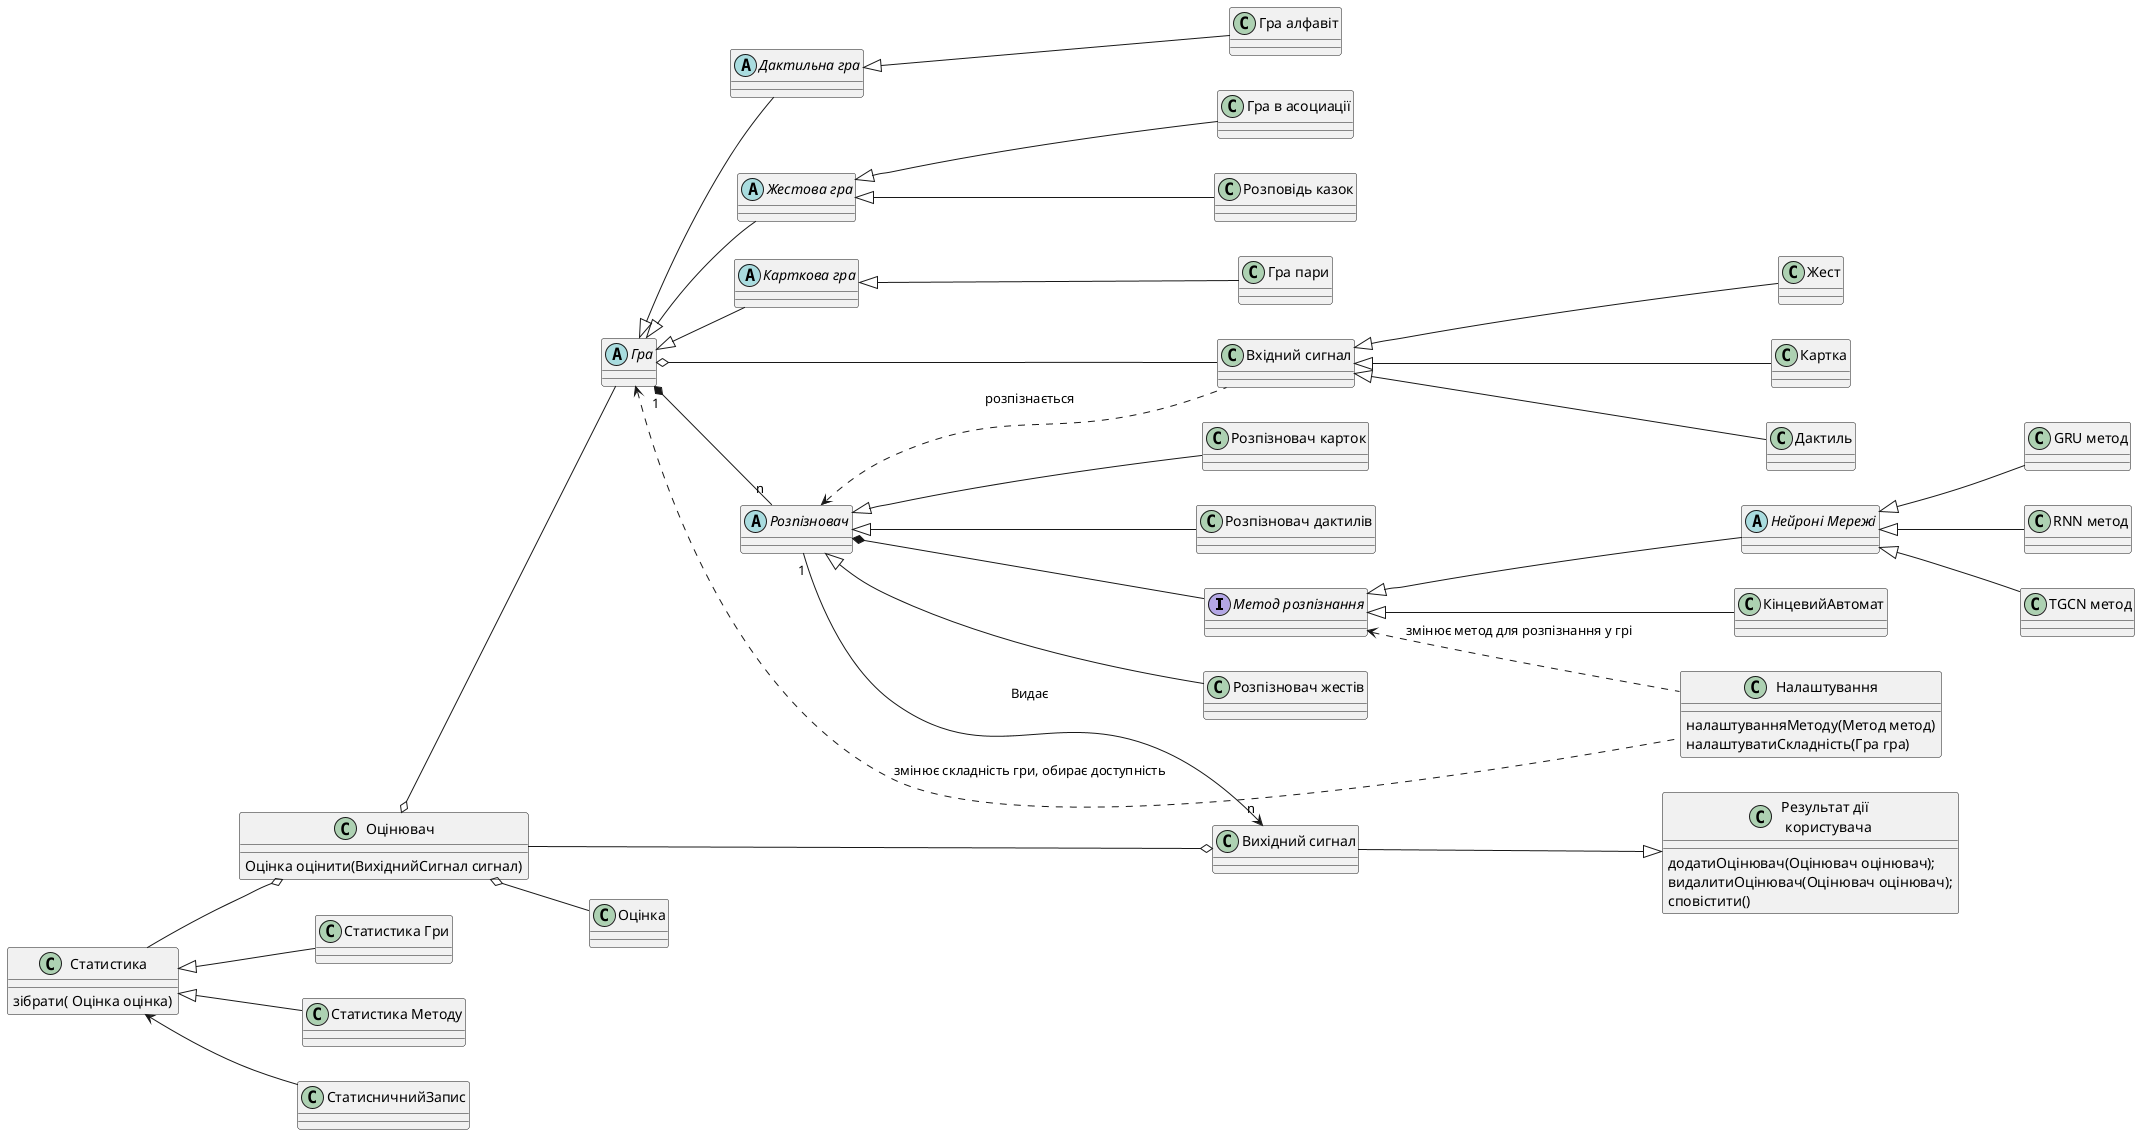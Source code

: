 @startuml
left to right direction
interface "Метод розпізнання"
abstract class "Нейроні Мережі"
abstract class "Розпізновач"
abstract class "Гра"
abstract class "Дактильна гра"
abstract class "Жестова гра"
abstract class "Карткова гра"

class  Оцінювач {
    Оцінка оцінити(ВихіднийСигнал сигнал)
}

class Налаштування {
    налаштуванняМетоду(Метод метод)
    налаштуватиСкладність(Гра гра)
}

class  "Результат дії \n користувача" as result{
    додатиОцінювач(Оцінювач оцінювач);
    видалитиОцінювач(Оцінювач оцінювач);
    сповістити()
}

class Статистика {
    зібрати( Оцінка оцінка)
}

"Вхідний сигнал" <|-- Дактиль
"Вхідний сигнал" <|-- Жест
"Вхідний сигнал" <|-- Картка


Статистика <|-- "Статистика Гри"
Статистика <|-- "Статистика Методу"



"Метод розпізнання"  <|-- "Нейроні Мережі"
"Метод розпізнання" <|-- КінцевийАвтомат

"Нейроні Мережі" <|-- "GRU метод"
"Нейроні Мережі" <|-- "RNN метод"
"Нейроні Мережі" <|-- "TGCN метод"

"Розпізновач" *-- "Метод розпізнання"


"Розпізновач" "1" --> "n" "Вихідний сигнал":Видає

"Розпізновач" <|-- "Розпізновач дактилів"
"Розпізновач" <|-- "Розпізновач жестів"
"Розпізновач" <|-- "Розпізновач карток"

"Гра" "1" *-- "n" "Розпізновач"

"Гра" <|-- "Жестова гра"
"Гра" <|-- "Дактильна гра"
"Гра" <|-- "Карткова гра"



"Жестова гра"  <|-- "Розповідь казок"
"Жестова гра"  <|-- "Гра в асоциації"
"Карткова гра"  <|-- "Гра пари"
"Дактильна гра"  <|-- "Гра алфавіт"

"Оцінювач" o-- Гра
"Оцінювач"--o  "Вихідний сигнал"
"Вихідний сигнал" --|> result

"Розпізновач" <.. "Вхідний сигнал": розпізнається

Оцінювач o-- Оцінка
"Вхідний сигнал" --o Гра

Статистика --o Оцінювач
Статистика <-- СтатисничнийЗапис
Гра <.. Налаштування: змінює складність гри, обирає доступність
"Метод розпізнання" <.. Налаштування: змінює метод для розпізнання у грі

@enduml